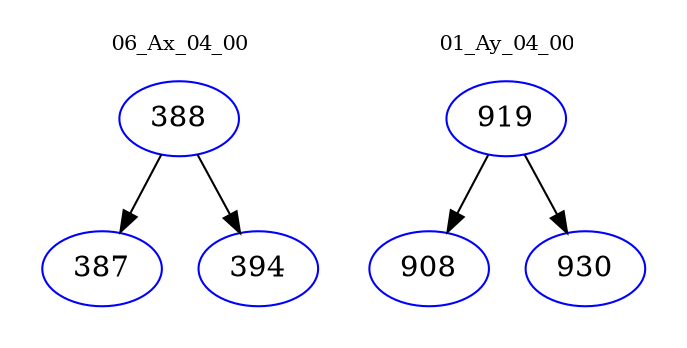 digraph{
subgraph cluster_0 {
color = white
label = "06_Ax_04_00";
fontsize=10;
T0_388 [label="388", color="blue"]
T0_388 -> T0_387 [color="black"]
T0_387 [label="387", color="blue"]
T0_388 -> T0_394 [color="black"]
T0_394 [label="394", color="blue"]
}
subgraph cluster_1 {
color = white
label = "01_Ay_04_00";
fontsize=10;
T1_919 [label="919", color="blue"]
T1_919 -> T1_908 [color="black"]
T1_908 [label="908", color="blue"]
T1_919 -> T1_930 [color="black"]
T1_930 [label="930", color="blue"]
}
}
